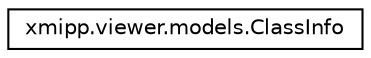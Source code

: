 digraph "Graphical Class Hierarchy"
{
  edge [fontname="Helvetica",fontsize="10",labelfontname="Helvetica",labelfontsize="10"];
  node [fontname="Helvetica",fontsize="10",shape=record];
  rankdir="LR";
  Node0 [label="xmipp.viewer.models.ClassInfo",height=0.2,width=0.4,color="black", fillcolor="white", style="filled",URL="$classxmipp_1_1viewer_1_1models_1_1ClassInfo.html"];
}
